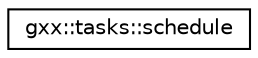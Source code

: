 digraph "Graphical Class Hierarchy"
{
  edge [fontname="Helvetica",fontsize="10",labelfontname="Helvetica",labelfontsize="10"];
  node [fontname="Helvetica",fontsize="10",shape=record];
  rankdir="LR";
  Node1 [label="gxx::tasks::schedule",height=0.2,width=0.4,color="black", fillcolor="white", style="filled",URL="$classgxx_1_1tasks_1_1schedule.html"];
}

